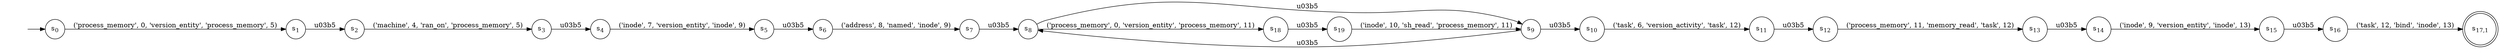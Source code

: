 digraph NFA {
    rankdir = LR;
    I [style = invis];
    I -> S0;
    S0 [label = <s<sub>0</sub>>, shape = circle];
    S1 [label = <s<sub>1</sub>>, shape = circle];
    S2 [label = <s<sub>2</sub>>, shape = circle];
    S3 [label = <s<sub>3</sub>>, shape = circle];
    S4 [label = <s<sub>4</sub>>, shape = circle];
    S5 [label = <s<sub>5</sub>>, shape = circle];
    S6 [label = <s<sub>6</sub>>, shape = circle];
    S7 [label = <s<sub>7</sub>>, shape = circle];
    S8 [label = <s<sub>8</sub>>, shape = circle];
    S9 [label = <s<sub>9</sub>>, shape = circle];
    S9 -> S8 [label = "\u03b5"];
    S10 [label = <s<sub>10</sub>>, shape = circle];
    S11 [label = <s<sub>11</sub>>, shape = circle];
    S12 [label = <s<sub>12</sub>>, shape = circle];
    S13 [label = <s<sub>13</sub>>, shape = circle];
    S14 [label = <s<sub>14</sub>>, shape = circle];
    S15 [label = <s<sub>15</sub>>, shape = circle];
    S16 [label = <s<sub>16</sub>>, shape = circle];
    S17 [label = <s<sub>17,1</sub>>, shape = circle, peripheries = 2];
    S16 -> S17 [label = "('task', 12, 'bind', 'inode', 13)"];
    S15 -> S16 [label = "\u03b5"];
    S14 -> S15 [label = "('inode', 9, 'version_entity', 'inode', 13)"];
    S13 -> S14 [label = "\u03b5"];
    S12 -> S13 [label = "('process_memory', 11, 'memory_read', 'task', 12)"];
    S11 -> S12 [label = "\u03b5"];
    S10 -> S11 [label = "('task', 6, 'version_activity', 'task', 12)"];
    S9 -> S10 [label = "\u03b5"];
    S8 -> S9 [label = "\u03b5"];
    S18 [label = <s<sub>18</sub>>, shape = circle];
    S19 [label = <s<sub>19</sub>>, shape = circle];
    S19 -> S9 [label = "('inode', 10, 'sh_read', 'process_memory', 11)"];
    S18 -> S19 [label = "\u03b5"];
    S8 -> S18 [label = "('process_memory', 0, 'version_entity', 'process_memory', 11)"];
    S7 -> S8 [label = "\u03b5"];
    S6 -> S7 [label = "('address', 8, 'named', 'inode', 9)"];
    S5 -> S6 [label = "\u03b5"];
    S4 -> S5 [label = "('inode', 7, 'version_entity', 'inode', 9)"];
    S3 -> S4 [label = "\u03b5"];
    S2 -> S3 [label = "('machine', 4, 'ran_on', 'process_memory', 5)"];
    S1 -> S2 [label = "\u03b5"];
    S0 -> S1 [label = "('process_memory', 0, 'version_entity', 'process_memory', 5)"];
}
